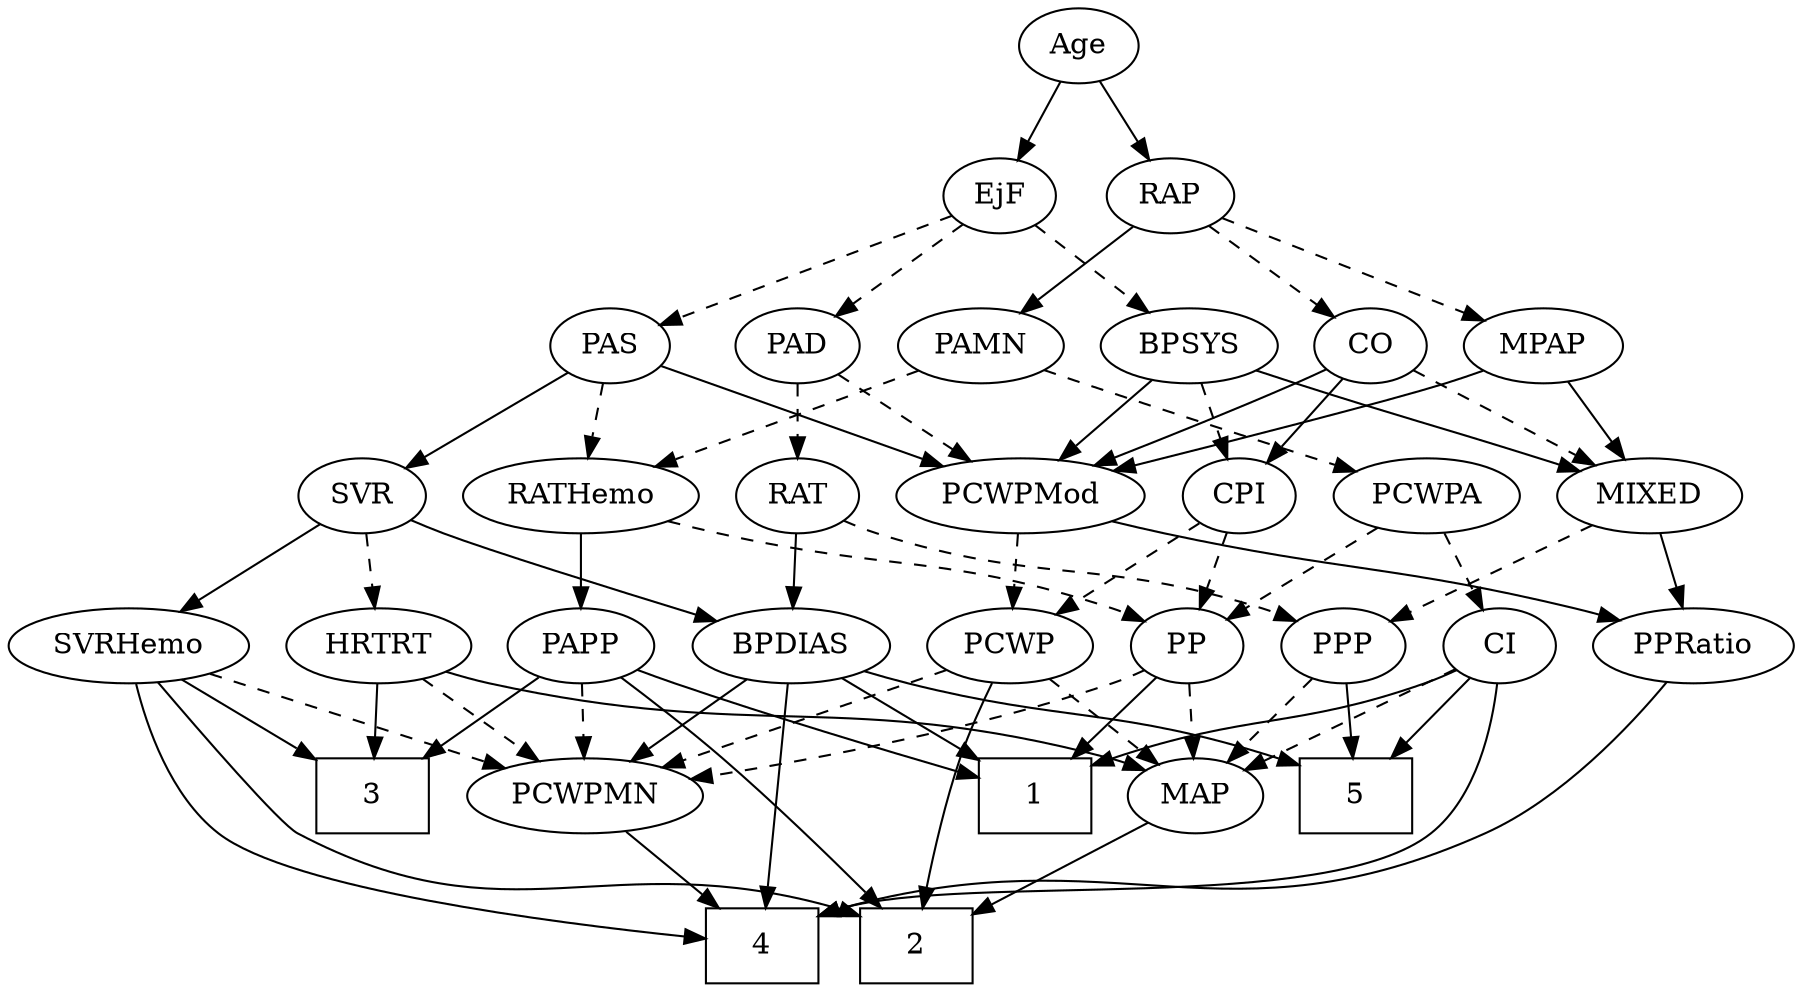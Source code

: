 strict digraph {
	graph [bb="0,0,782.69,468"];
	node [label="\N"];
	1	[height=0.5,
		pos="388.65,90",
		shape=box,
		width=0.75];
	2	[height=0.5,
		pos="557.65,18",
		shape=box,
		width=0.75];
	3	[height=0.5,
		pos="616.65,90",
		shape=box,
		width=0.75];
	4	[height=0.5,
		pos="253.65,18",
		shape=box,
		width=0.75];
	5	[height=0.5,
		pos="160.65,90",
		shape=box,
		width=0.75];
	Age	[height=0.5,
		pos="254.65,450",
		width=0.75];
	EjF	[height=0.5,
		pos="296.65,378",
		width=0.75];
	Age -> EjF	[pos="e,286.86,395.31 264.18,433.12 269.31,424.56 275.77,413.8 281.57,404.13",
		style=solid];
	RAP	[height=0.5,
		pos="218.65,378",
		width=0.77632];
	Age -> RAP	[pos="e,227.2,395.63 246.3,432.76 242,424.4 236.65,414.02 231.82,404.61",
		style=solid];
	BPSYS	[height=0.5,
		pos="254.65,306",
		width=1.0471];
	EjF -> BPSYS	[pos="e,264.72,323.8 287.12,361.12 282.05,352.68 275.71,342.1 269.97,332.55",
		style=dashed];
	PAD	[height=0.5,
		pos="338.65,306",
		width=0.79437];
	EjF -> PAD	[pos="e,328.86,323.31 306.18,361.12 311.31,352.56 317.77,341.8 323.57,332.13",
		style=dashed];
	PAS	[height=0.5,
		pos="537.65,306",
		width=0.75];
	EjF -> PAS	[pos="e,514.33,315.23 321.5,370.59 358.07,361.04 428.46,342.26 487.65,324 493.12,322.31 498.9,320.43 504.52,318.56",
		style=dashed];
	MPAP	[height=0.5,
		pos="91.646,306",
		width=0.97491];
	RAP -> MPAP	[pos="e,114.91,319.82 197.96,365.6 177.85,354.52 147.03,337.53 123.74,324.69",
		style=dashed];
	CO	[height=0.5,
		pos="171.65,306",
		width=0.75];
	RAP -> CO	[pos="e,182.27,322.82 207.98,361.12 202.09,352.34 194.65,341.26 188.04,331.42",
		style=dashed];
	PAMN	[height=0.5,
		pos="442.65,306",
		width=1.011];
	RAP -> PAMN	[pos="e,411.1,315.14 241.59,367.22 247.74,364.74 254.4,362.17 260.65,360 308.25,343.48 364.01,327.76 401.15,317.8",
		style=solid];
	MIXED	[height=0.5,
		pos="76.646,234",
		width=1.1193];
	PPP	[height=0.5,
		pos="124.65,162",
		width=0.75];
	MIXED -> PPP	[pos="e,113.68,178.99 88.022,216.41 93.965,207.74 101.35,196.97 107.93,187.38",
		style=dashed];
	PPRatio	[height=0.5,
		pos="39.646,162",
		width=1.1013];
	MIXED -> PPRatio	[pos="e,48.609,179.96 67.878,216.41 63.564,208.25 58.263,198.22 53.424,189.07",
		style=solid];
	MPAP -> MIXED	[pos="e,80.348,252.28 88.015,288.05 86.345,280.26 84.323,270.82 82.449,262.08",
		style=solid];
	PCWPMod	[height=0.5,
		pos="186.65,234",
		width=1.4443];
	MPAP -> PCWPMod	[pos="e,165.47,250.61 110.87,290.83 124.23,280.99 142.28,267.69 157.41,256.54",
		style=solid];
	BPSYS -> MIXED	[pos="e,105.9,246.51 226.44,293.91 196.46,282.12 148.86,263.4 115.37,250.23",
		style=solid];
	CPI	[height=0.5,
		pos="355.65,234",
		width=0.75];
	BPSYS -> CPI	[pos="e,337.61,247.5 275.09,290.83 290.69,280.02 312.33,265.02 329.25,253.3",
		style=dashed];
	BPSYS -> PCWPMod	[pos="e,202.64,251.47 239.56,289.46 230.82,280.48 219.66,268.98 209.83,258.87",
		style=solid];
	RAT	[height=0.5,
		pos="283.65,234",
		width=0.75827];
	PAD -> RAT	[pos="e,295.82,250.49 326.44,289.46 319.32,280.4 310.19,268.79 302.2,258.61",
		style=dashed];
	PAD -> PCWPMod	[pos="e,216.5,248.75 316.22,294.67 292.48,283.74 254.54,266.27 225.84,253.05",
		style=dashed];
	CO -> MIXED	[pos="e,96.591,249.7 154.22,292.16 140.48,282.04 121.04,267.71 105.06,255.93",
		style=dashed];
	CO -> CPI	[pos="e,334.53,245.53 192.77,294.47 197.6,292.21 202.76,289.93 207.65,288 256.28,268.8 271.01,271.2 319.65,252 321.48,251.28 323.35,250.5 \
325.23,249.7",
		style=solid];
	CO -> PCWPMod	[pos="e,182.94,252.28 175.28,288.05 176.95,280.26 178.97,270.82 180.84,262.08",
		style=solid];
	RATHemo	[height=0.5,
		pos="551.65,234",
		width=1.3721];
	PAS -> RATHemo	[pos="e,548.19,252.28 541.04,288.05 542.58,280.35 544.44,271.03 546.17,262.36",
		style=dashed];
	SVR	[height=0.5,
		pos="646.65,234",
		width=0.77632];
	PAS -> SVR	[pos="e,627.51,247.29 556.63,292.81 573.88,281.73 599.52,265.26 619.03,252.73",
		style=solid];
	PAS -> PCWPMod	[pos="e,224.54,246.34 514.75,296.25 506.33,293.29 496.65,290.19 487.65,288 382.83,262.54 353.13,274.52 247.65,252 243.3,251.07 238.8,250.01 \
234.3,248.88",
		style=solid];
	PAMN -> RATHemo	[pos="e,528.16,250.08 463.92,291.34 479.79,281.15 501.73,267.06 519.7,255.52",
		style=dashed];
	PCWPA	[height=0.5,
		pos="442.65,234",
		width=1.1555];
	PAMN -> PCWPA	[pos="e,442.65,252.1 442.65,287.7 442.65,279.98 442.65,270.71 442.65,262.11",
		style=dashed];
	PP	[height=0.5,
		pos="458.65,162",
		width=0.75];
	RATHemo -> PP	[pos="e,475.8,175.91 531.01,217.46 517.14,207.03 498.77,193.2 484.01,182.09",
		style=dashed];
	PAPP	[height=0.5,
		pos="632.65,162",
		width=0.88464];
	RATHemo -> PAPP	[pos="e,615.99,177.39 570.03,217.12 581.36,207.32 596.03,194.65 608.32,184.02",
		style=solid];
	CPI -> PP	[pos="e,440.39,175.41 374.06,220.49 390.17,209.54 413.78,193.49 431.96,181.14",
		style=dashed];
	PCWP	[height=0.5,
		pos="378.65,162",
		width=0.97491];
	CPI -> PCWP	[pos="e,373.13,179.79 361.21,216.05 363.84,208.06 367.04,198.33 369.97,189.4",
		style=dashed];
	BPDIAS	[height=0.5,
		pos="283.65,162",
		width=1.1735];
	RAT -> BPDIAS	[pos="e,283.65,180.1 283.65,215.7 283.65,207.98 283.65,198.71 283.65,190.11",
		style=solid];
	RAT -> PPP	[pos="e,145.89,173.24 262.02,222.58 257.3,220.36 252.32,218.07 247.65,216 209.38,199.06 198.91,196.94 160.65,180 158.85,179.2 157,178.37 \
155.14,177.53",
		style=dashed];
	SVRHemo	[height=0.5,
		pos="732.65,162",
		width=1.3902];
	SVR -> SVRHemo	[pos="e,713.41,178.65 663.23,219.5 675.22,209.74 691.7,196.33 705.59,185.02",
		style=solid];
	SVR -> BPDIAS	[pos="e,314.66,174.39 625.54,221.99 620.45,219.7 614.95,217.53 609.65,216 491.2,181.88 454.78,207.62 334.65,180 331.27,179.22 327.8,178.32 \
324.33,177.33",
		style=solid];
	HRTRT	[height=0.5,
		pos="543.65,162",
		width=1.1013];
	SVR -> HRTRT	[pos="e,564.91,177.45 627.75,220.16 612.62,209.88 591.11,195.25 573.62,183.37",
		style=dashed];
	PCWPMod -> PPRatio	[pos="e,66.029,175.56 157.25,219 133.63,207.75 100.35,191.91 75.224,179.94",
		style=solid];
	PCWPMod -> PCWP	[pos="e,351.69,173.53 222.02,220.61 252.06,210.02 296.28,194.28 334.65,180 337.15,179.07 339.73,178.1 342.33,177.11",
		style=dashed];
	PCWPA -> PP	[pos="e,454.7,180.28 446.52,216.05 448.3,208.26 450.46,198.82 452.46,190.08",
		style=dashed];
	CI	[height=0.5,
		pos="196.65,162",
		width=0.75];
	PCWPA -> CI	[pos="e,217.26,173.68 411.24,221.99 404.79,219.88 398.03,217.78 391.65,216 321.86,196.52 301.15,203.61 232.65,180 230.74,179.34 228.79,\
178.61 226.85,177.83",
		style=dashed];
	PCWPMN	[height=0.5,
		pos="521.65,90",
		width=1.3902];
	PCWPMN -> 4	[pos="e,280.78,26.087 482.39,78.746 430.84,65.282 340.99,41.812 290.6,28.653",
		style=solid];
	SVRHemo -> 2	[pos="e,584.73,19.098 736.01,143.86 738.82,124.26 740.08,92.267 723.65,72 692.56,33.658 633.67,22.661 595.04,19.728",
		style=solid];
	SVRHemo -> 3	[pos="e,644.05,107.54 708.05,146.15 692.08,136.52 670.98,123.79 653.08,112.99",
		style=solid];
	SVRHemo -> 4	[pos="e,280.81,20.176 722.9,144.29 709.8,123.52 684.44,88.767 652.65,72 590.2,39.064 377.73,25.101 290.99,20.68",
		style=solid];
	SVRHemo -> PCWPMN	[pos="e,557.26,102.82 696.85,149.13 660.98,137.22 605.63,118.86 566.77,105.97",
		style=dashed];
	BPDIAS -> 1	[pos="e,362.84,108.2 305.4,146.5 319.49,137.1 338.14,124.67 354.22,113.95",
		style=solid];
	BPDIAS -> 4	[pos="e,257.28,36.189 280.03,143.87 274.89,119.56 265.44,74.819 259.35,46.013",
		style=solid];
	BPDIAS -> 5	[pos="e,187.89,106.51 259.35,147.17 241.5,137.01 216.95,123.04 196.8,111.58",
		style=solid];
	BPDIAS -> PCWPMN	[pos="e,482.82,101.45 315.68,150.08 321.95,148.01 328.49,145.9 334.65,144 381.42,129.59 435.22,114.49 473.07,104.12",
		style=solid];
	MAP	[height=0.5,
		pos="312.65,90",
		width=0.84854];
	MAP -> 2	[pos="e,530.41,24.685 336.11,78.341 341.49,76.092 347.22,73.844 352.65,72 410.24,52.436 479.03,36.02 520.48,26.856",
		style=solid];
	PP -> 1	[pos="e,405.85,108.2 444.14,146.5 435.18,137.54 423.46,125.81 413.1,115.45",
		style=solid];
	PP -> PCWPMN	[pos="e,506.99,107.29 472.01,146.15 480.18,137.07 490.83,125.24 500.16,114.87",
		style=dashed];
	PP -> MAP	[pos="e,335.83,102.12 437.42,150.82 413.12,139.17 373.05,119.96 344.89,106.46",
		style=dashed];
	PPP -> 5	[pos="e,151.84,108.12 133,144.76 137.19,136.61 142.37,126.53 147.12,117.31",
		style=solid];
	PPP -> MAP	[pos="e,286.24,99.268 145.8,150.56 150.64,148.3 155.78,145.99 160.65,144 199.74,128.01 245.66,112.42 276.71,102.34",
		style=dashed];
	PPRatio -> 4	[pos="e,226.58,26.475 51.824,144.55 67.009,125.01 94.65,92.482 124.65,72 153.1,52.569 189.79,38.362 216.76,29.577",
		style=solid];
	PCWP -> 2	[pos="e,530.5,31.368 392.47,145.23 412.16,122.98 447.56,83.748 462.65,72 480.75,57.905 503.06,45.253 521.51,35.848",
		style=solid];
	PCWP -> PCWPMN	[pos="e,493.21,104.92 403.23,148.97 425.49,138.07 458.61,121.86 484.17,109.34",
		style=dashed];
	PCWP -> MAP	[pos="e,326.8,106.01 364,145.46 355.16,136.09 343.75,123.99 333.93,113.57",
		style=dashed];
	CI -> 1	[pos="e,361.31,104.42 217.74,150.4 222.58,148.14 227.74,145.88 232.65,144 281.79,125.15 298.8,127.59 351.75,108.05",
		style=solid];
	CI -> 4	[pos="e,246.68,36.346 203.3,144.43 213.02,120.22 231.21,74.894 242.86,45.871",
		style=solid];
	CI -> 5	[pos="e,169.45,108.12 188.3,144.76 184.1,136.61 178.92,126.53 174.18,117.31",
		style=solid];
	CI -> MAP	[pos="e,291.99,103.46 216.06,149.28 234.46,138.18 262.34,121.36 283.42,108.64",
		style=dashed];
	PAPP -> 1	[pos="e,415.77,97.519 608.33,149.99 603.2,147.86 597.79,145.75 592.65,144 561.86,133.52 475.47,112.04 425.54,99.891",
		style=solid];
	PAPP -> 2	[pos="e,584.75,25.878 642.89,144.81 653.3,126.1 666.12,94.943 652.65,72 640.1,50.63 615.45,37.242 594.41,29.269",
		style=solid];
	PAPP -> 3	[pos="e,620.6,108.28 628.77,144.05 626.99,136.26 624.83,126.82 622.84,118.08",
		style=solid];
	PAPP -> PCWPMN	[pos="e,545.63,106.12 612.03,148 595.79,137.76 572.86,123.29 554.15,111.5",
		style=dashed];
	HRTRT -> 3	[pos="e,598.7,108.21 559.85,145.46 569.11,136.58 580.93,125.25 591.38,115.23",
		style=solid];
	HRTRT -> PCWPMN	[pos="e,527.08,108.28 538.32,144.05 535.87,136.26 532.9,126.82 530.16,118.08",
		style=dashed];
	HRTRT -> MAP	[pos="e,336.1,101.68 513.72,150.16 507.45,148.02 500.86,145.86 494.65,144 432.28,125.31 414.34,128.79 352.65,108 350.27,107.2 347.83,106.32 \
345.4,105.39",
		style=solid];
}

